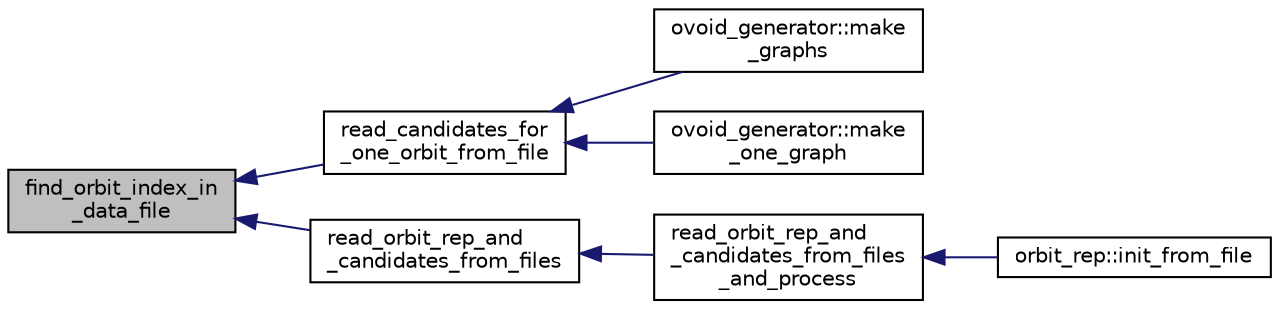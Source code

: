 digraph "find_orbit_index_in_data_file"
{
  edge [fontname="Helvetica",fontsize="10",labelfontname="Helvetica",labelfontsize="10"];
  node [fontname="Helvetica",fontsize="10",shape=record];
  rankdir="LR";
  Node876 [label="find_orbit_index_in\l_data_file",height=0.2,width=0.4,color="black", fillcolor="grey75", style="filled", fontcolor="black"];
  Node876 -> Node877 [dir="back",color="midnightblue",fontsize="10",style="solid",fontname="Helvetica"];
  Node877 [label="read_candidates_for\l_one_orbit_from_file",height=0.2,width=0.4,color="black", fillcolor="white", style="filled",URL="$d3/d35/snakes__and__ladders__global_8_c.html#a4dfd921b277a61bcc52f3f11b311e0de"];
  Node877 -> Node878 [dir="back",color="midnightblue",fontsize="10",style="solid",fontname="Helvetica"];
  Node878 [label="ovoid_generator::make\l_graphs",height=0.2,width=0.4,color="black", fillcolor="white", style="filled",URL="$d3/daf/classovoid__generator.html#ad231178badc9e58ed4a0d61f6f7adabc"];
  Node877 -> Node879 [dir="back",color="midnightblue",fontsize="10",style="solid",fontname="Helvetica"];
  Node879 [label="ovoid_generator::make\l_one_graph",height=0.2,width=0.4,color="black", fillcolor="white", style="filled",URL="$d3/daf/classovoid__generator.html#a2954bc30f73d246408d8907307e18a42"];
  Node876 -> Node880 [dir="back",color="midnightblue",fontsize="10",style="solid",fontname="Helvetica"];
  Node880 [label="read_orbit_rep_and\l_candidates_from_files",height=0.2,width=0.4,color="black", fillcolor="white", style="filled",URL="$d3/d35/snakes__and__ladders__global_8_c.html#ad582284e6f9858a4e5b4a68732169afc"];
  Node880 -> Node881 [dir="back",color="midnightblue",fontsize="10",style="solid",fontname="Helvetica"];
  Node881 [label="read_orbit_rep_and\l_candidates_from_files\l_and_process",height=0.2,width=0.4,color="black", fillcolor="white", style="filled",URL="$d3/d35/snakes__and__ladders__global_8_c.html#ae0699dce825e1542730bc5ca5ff41cf9"];
  Node881 -> Node882 [dir="back",color="midnightblue",fontsize="10",style="solid",fontname="Helvetica"];
  Node882 [label="orbit_rep::init_from_file",height=0.2,width=0.4,color="black", fillcolor="white", style="filled",URL="$de/d08/classorbit__rep.html#a71ecba59a0ff8b4be69e44f8a9e70aee"];
}
